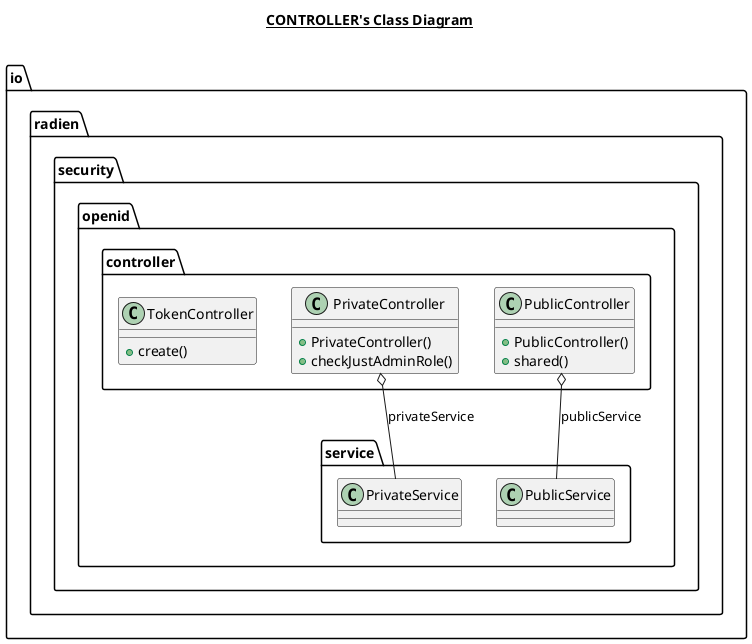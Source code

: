 @startuml

title __CONTROLLER's Class Diagram__\n

  namespace io.radien.security.openid.controller {
    class io.radien.security.openid.controller.PrivateController {
        + PrivateController()
        + checkJustAdminRole()
    }
  }
  

  namespace io.radien.security.openid.controller {
    class io.radien.security.openid.controller.PublicController {
        + PublicController()
        + shared()
    }
  }
  

  namespace io.radien.security.openid.controller {
    class io.radien.security.openid.controller.TokenController {
        + create()
    }
  }
  

  io.radien.security.openid.controller.PrivateController o-- io.radien.security.openid.service.PrivateService : privateService
  io.radien.security.openid.controller.PublicController o-- io.radien.security.openid.service.PublicService : publicService







@enduml
